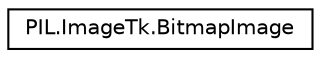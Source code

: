 digraph "Graphical Class Hierarchy"
{
 // LATEX_PDF_SIZE
  edge [fontname="Helvetica",fontsize="10",labelfontname="Helvetica",labelfontsize="10"];
  node [fontname="Helvetica",fontsize="10",shape=record];
  rankdir="LR";
  Node0 [label="PIL.ImageTk.BitmapImage",height=0.2,width=0.4,color="black", fillcolor="white", style="filled",URL="$classPIL_1_1ImageTk_1_1BitmapImage.html",tooltip=" "];
}
